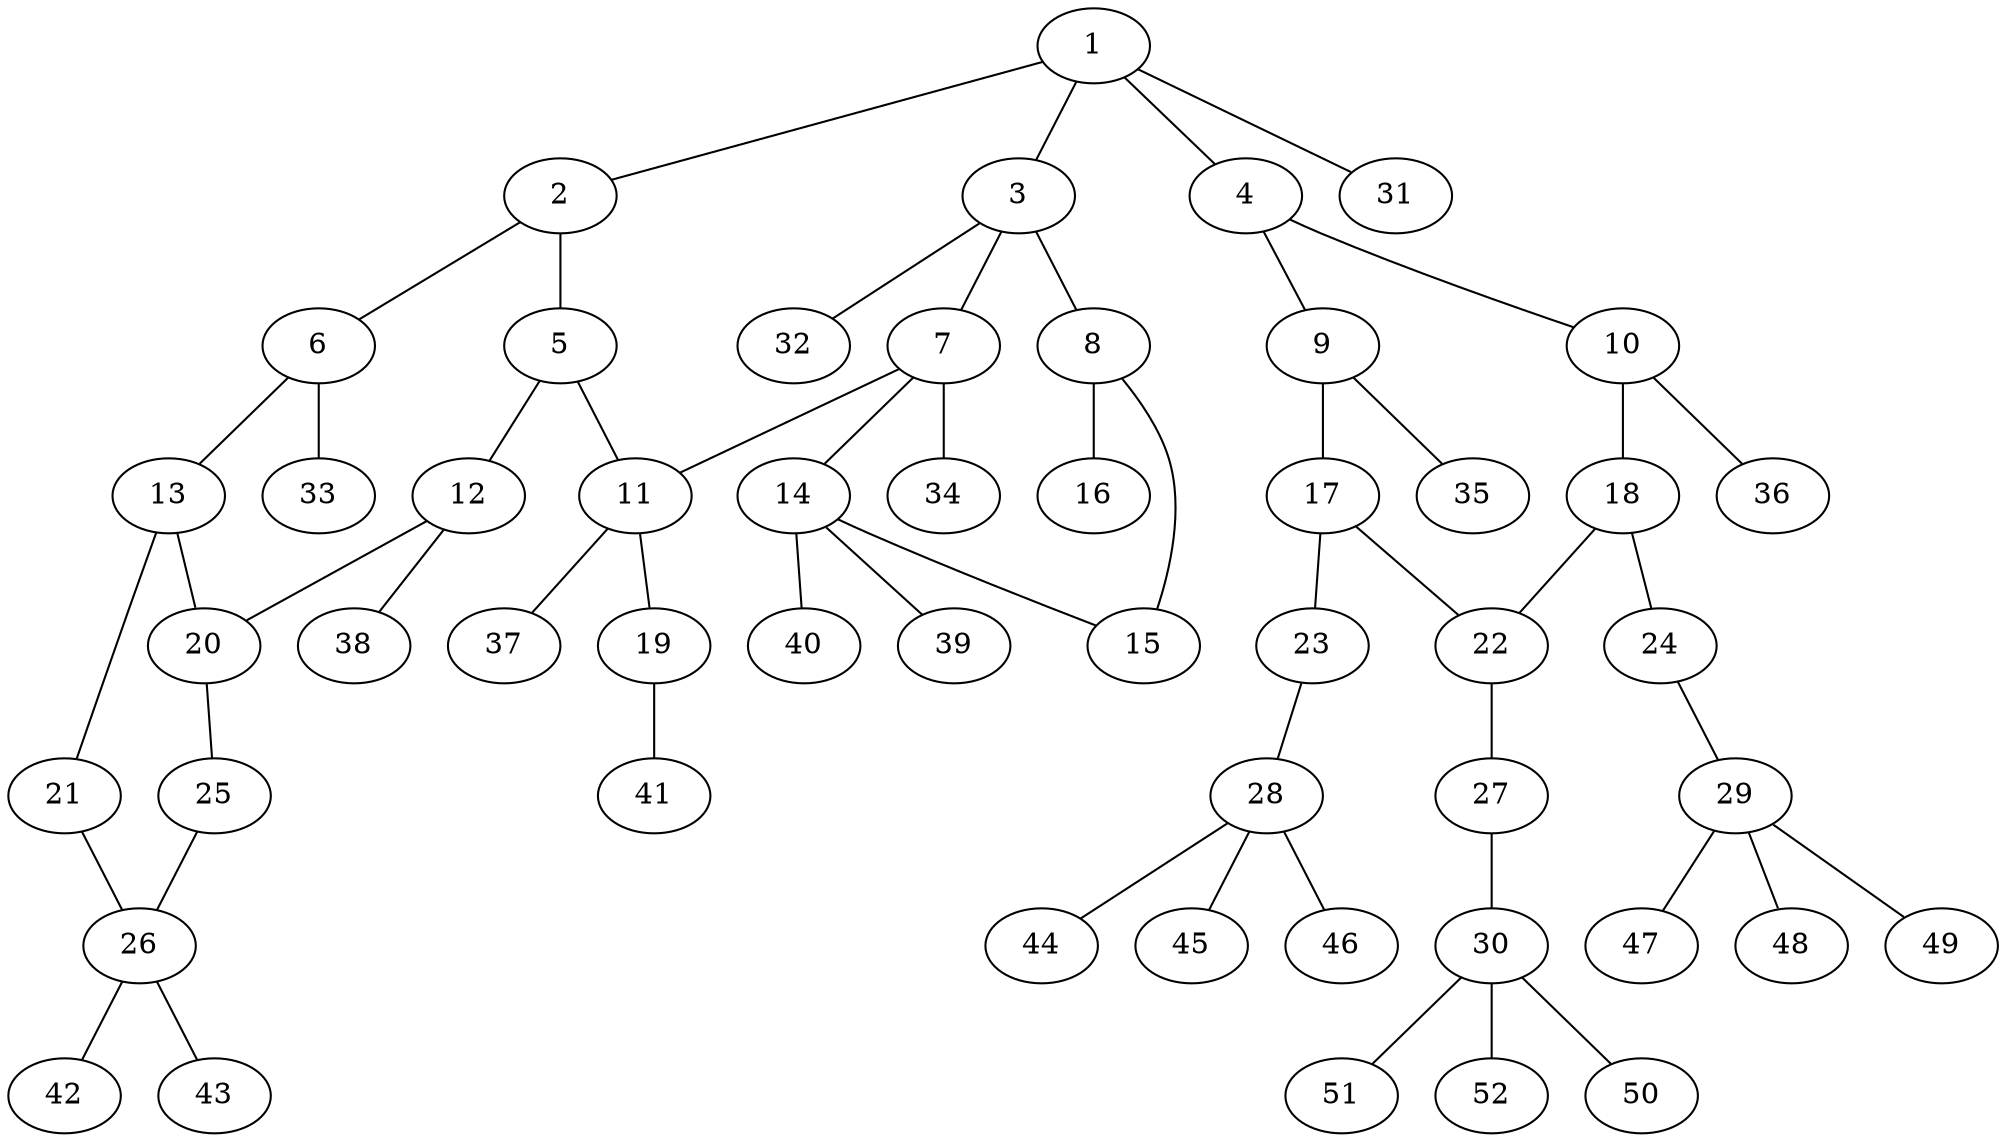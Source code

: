 graph molecule_4104 {
	1	 [chem=C];
	2	 [chem=C];
	1 -- 2	 [valence=1];
	3	 [chem=C];
	1 -- 3	 [valence=1];
	4	 [chem=C];
	1 -- 4	 [valence=1];
	31	 [chem=H];
	1 -- 31	 [valence=1];
	5	 [chem=C];
	2 -- 5	 [valence=2];
	6	 [chem=C];
	2 -- 6	 [valence=1];
	7	 [chem=C];
	3 -- 7	 [valence=1];
	8	 [chem=C];
	3 -- 8	 [valence=1];
	32	 [chem=H];
	3 -- 32	 [valence=1];
	9	 [chem=C];
	4 -- 9	 [valence=2];
	10	 [chem=C];
	4 -- 10	 [valence=1];
	11	 [chem=C];
	5 -- 11	 [valence=1];
	12	 [chem=C];
	5 -- 12	 [valence=1];
	13	 [chem=C];
	6 -- 13	 [valence=2];
	33	 [chem=H];
	6 -- 33	 [valence=1];
	7 -- 11	 [valence=1];
	14	 [chem=C];
	7 -- 14	 [valence=1];
	34	 [chem=H];
	7 -- 34	 [valence=1];
	15	 [chem=O];
	8 -- 15	 [valence=1];
	16	 [chem=O];
	8 -- 16	 [valence=2];
	17	 [chem=C];
	9 -- 17	 [valence=1];
	35	 [chem=H];
	9 -- 35	 [valence=1];
	18	 [chem=C];
	10 -- 18	 [valence=2];
	36	 [chem=H];
	10 -- 36	 [valence=1];
	19	 [chem=O];
	11 -- 19	 [valence=1];
	37	 [chem=H];
	11 -- 37	 [valence=1];
	20	 [chem=C];
	12 -- 20	 [valence=2];
	38	 [chem=H];
	12 -- 38	 [valence=1];
	13 -- 20	 [valence=1];
	21	 [chem=O];
	13 -- 21	 [valence=1];
	14 -- 15	 [valence=1];
	39	 [chem=H];
	14 -- 39	 [valence=1];
	40	 [chem=H];
	14 -- 40	 [valence=1];
	22	 [chem=C];
	17 -- 22	 [valence=2];
	23	 [chem=O];
	17 -- 23	 [valence=1];
	18 -- 22	 [valence=1];
	24	 [chem=O];
	18 -- 24	 [valence=1];
	41	 [chem=H];
	19 -- 41	 [valence=1];
	25	 [chem=O];
	20 -- 25	 [valence=1];
	26	 [chem=C];
	21 -- 26	 [valence=1];
	27	 [chem=O];
	22 -- 27	 [valence=1];
	28	 [chem=C];
	23 -- 28	 [valence=1];
	29	 [chem=C];
	24 -- 29	 [valence=1];
	25 -- 26	 [valence=1];
	42	 [chem=H];
	26 -- 42	 [valence=1];
	43	 [chem=H];
	26 -- 43	 [valence=1];
	30	 [chem=C];
	27 -- 30	 [valence=1];
	44	 [chem=H];
	28 -- 44	 [valence=1];
	45	 [chem=H];
	28 -- 45	 [valence=1];
	46	 [chem=H];
	28 -- 46	 [valence=1];
	47	 [chem=H];
	29 -- 47	 [valence=1];
	48	 [chem=H];
	29 -- 48	 [valence=1];
	49	 [chem=H];
	29 -- 49	 [valence=1];
	50	 [chem=H];
	30 -- 50	 [valence=1];
	51	 [chem=H];
	30 -- 51	 [valence=1];
	52	 [chem=H];
	30 -- 52	 [valence=1];
}
